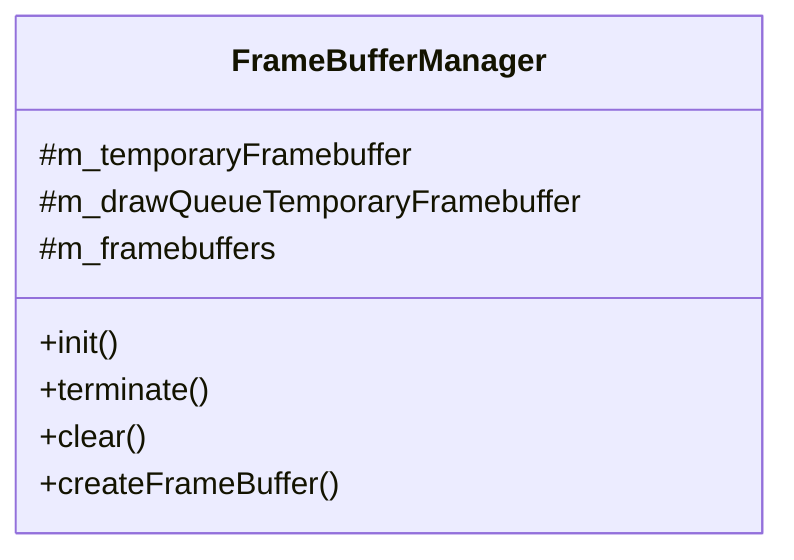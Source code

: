 classDiagram
    class FrameBufferManager {
        +init()
        +terminate()
        +clear()
        +createFrameBuffer()
        #m_temporaryFramebuffer
        #m_drawQueueTemporaryFramebuffer
        #m_framebuffers
    }